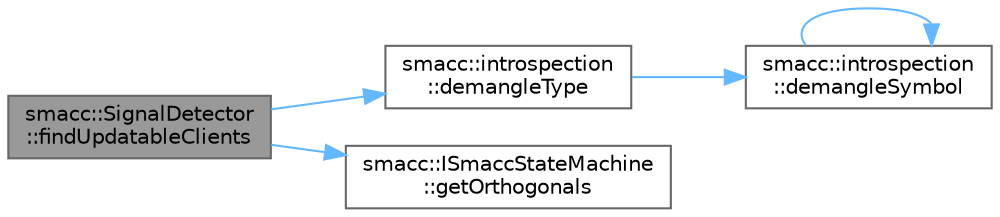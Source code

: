 digraph "smacc::SignalDetector::findUpdatableClients"
{
 // LATEX_PDF_SIZE
  bgcolor="transparent";
  edge [fontname=Helvetica,fontsize=10,labelfontname=Helvetica,labelfontsize=10];
  node [fontname=Helvetica,fontsize=10,shape=box,height=0.2,width=0.4];
  rankdir="LR";
  Node1 [label="smacc::SignalDetector\l::findUpdatableClients",height=0.2,width=0.4,color="gray40", fillcolor="grey60", style="filled", fontcolor="black",tooltip=" "];
  Node1 -> Node2 [color="steelblue1",style="solid"];
  Node2 [label="smacc::introspection\l::demangleType",height=0.2,width=0.4,color="grey40", fillcolor="white", style="filled",URL="$namespacesmacc_1_1introspection.html#a670e39ccea29952859df4e2d0e45077b",tooltip=" "];
  Node2 -> Node3 [color="steelblue1",style="solid"];
  Node3 [label="smacc::introspection\l::demangleSymbol",height=0.2,width=0.4,color="grey40", fillcolor="white", style="filled",URL="$namespacesmacc_1_1introspection.html#aa9158a0ff0cfe83a59877e6af7d7f873",tooltip=" "];
  Node3 -> Node3 [color="steelblue1",style="solid"];
  Node1 -> Node4 [color="steelblue1",style="solid"];
  Node4 [label="smacc::ISmaccStateMachine\l::getOrthogonals",height=0.2,width=0.4,color="grey40", fillcolor="white", style="filled",URL="$classsmacc_1_1ISmaccStateMachine.html#a7f5b2882dbd077584767cb2533ed3c49",tooltip=" "];
}
